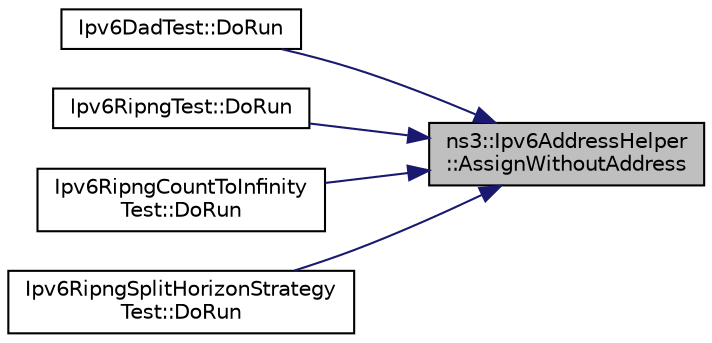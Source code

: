digraph "ns3::Ipv6AddressHelper::AssignWithoutAddress"
{
 // LATEX_PDF_SIZE
  edge [fontname="Helvetica",fontsize="10",labelfontname="Helvetica",labelfontsize="10"];
  node [fontname="Helvetica",fontsize="10",shape=record];
  rankdir="RL";
  Node1 [label="ns3::Ipv6AddressHelper\l::AssignWithoutAddress",height=0.2,width=0.4,color="black", fillcolor="grey75", style="filled", fontcolor="black",tooltip="Allocate an Ipv6InterfaceContainer but do not assign any IPv6 addresses."];
  Node1 -> Node2 [dir="back",color="midnightblue",fontsize="10",style="solid",fontname="Helvetica"];
  Node2 [label="Ipv6DadTest::DoRun",height=0.2,width=0.4,color="black", fillcolor="white", style="filled",URL="$class_ipv6_dad_test.html#aca1d6689409ec28fc57b14e02f8fc26b",tooltip="Implementation to actually run this TestCase."];
  Node1 -> Node3 [dir="back",color="midnightblue",fontsize="10",style="solid",fontname="Helvetica"];
  Node3 [label="Ipv6RipngTest::DoRun",height=0.2,width=0.4,color="black", fillcolor="white", style="filled",URL="$class_ipv6_ripng_test.html#a17887a8153acca820752d31c2b49ac50",tooltip="Implementation to actually run this TestCase."];
  Node1 -> Node4 [dir="back",color="midnightblue",fontsize="10",style="solid",fontname="Helvetica"];
  Node4 [label="Ipv6RipngCountToInfinity\lTest::DoRun",height=0.2,width=0.4,color="black", fillcolor="white", style="filled",URL="$class_ipv6_ripng_count_to_infinity_test.html#af62c0342d626eafa5b632b92c8636eb3",tooltip="Implementation to actually run this TestCase."];
  Node1 -> Node5 [dir="back",color="midnightblue",fontsize="10",style="solid",fontname="Helvetica"];
  Node5 [label="Ipv6RipngSplitHorizonStrategy\lTest::DoRun",height=0.2,width=0.4,color="black", fillcolor="white", style="filled",URL="$class_ipv6_ripng_split_horizon_strategy_test.html#a8e3dad1362842eedd70ef21bff0a75c5",tooltip="Implementation to actually run this TestCase."];
}
